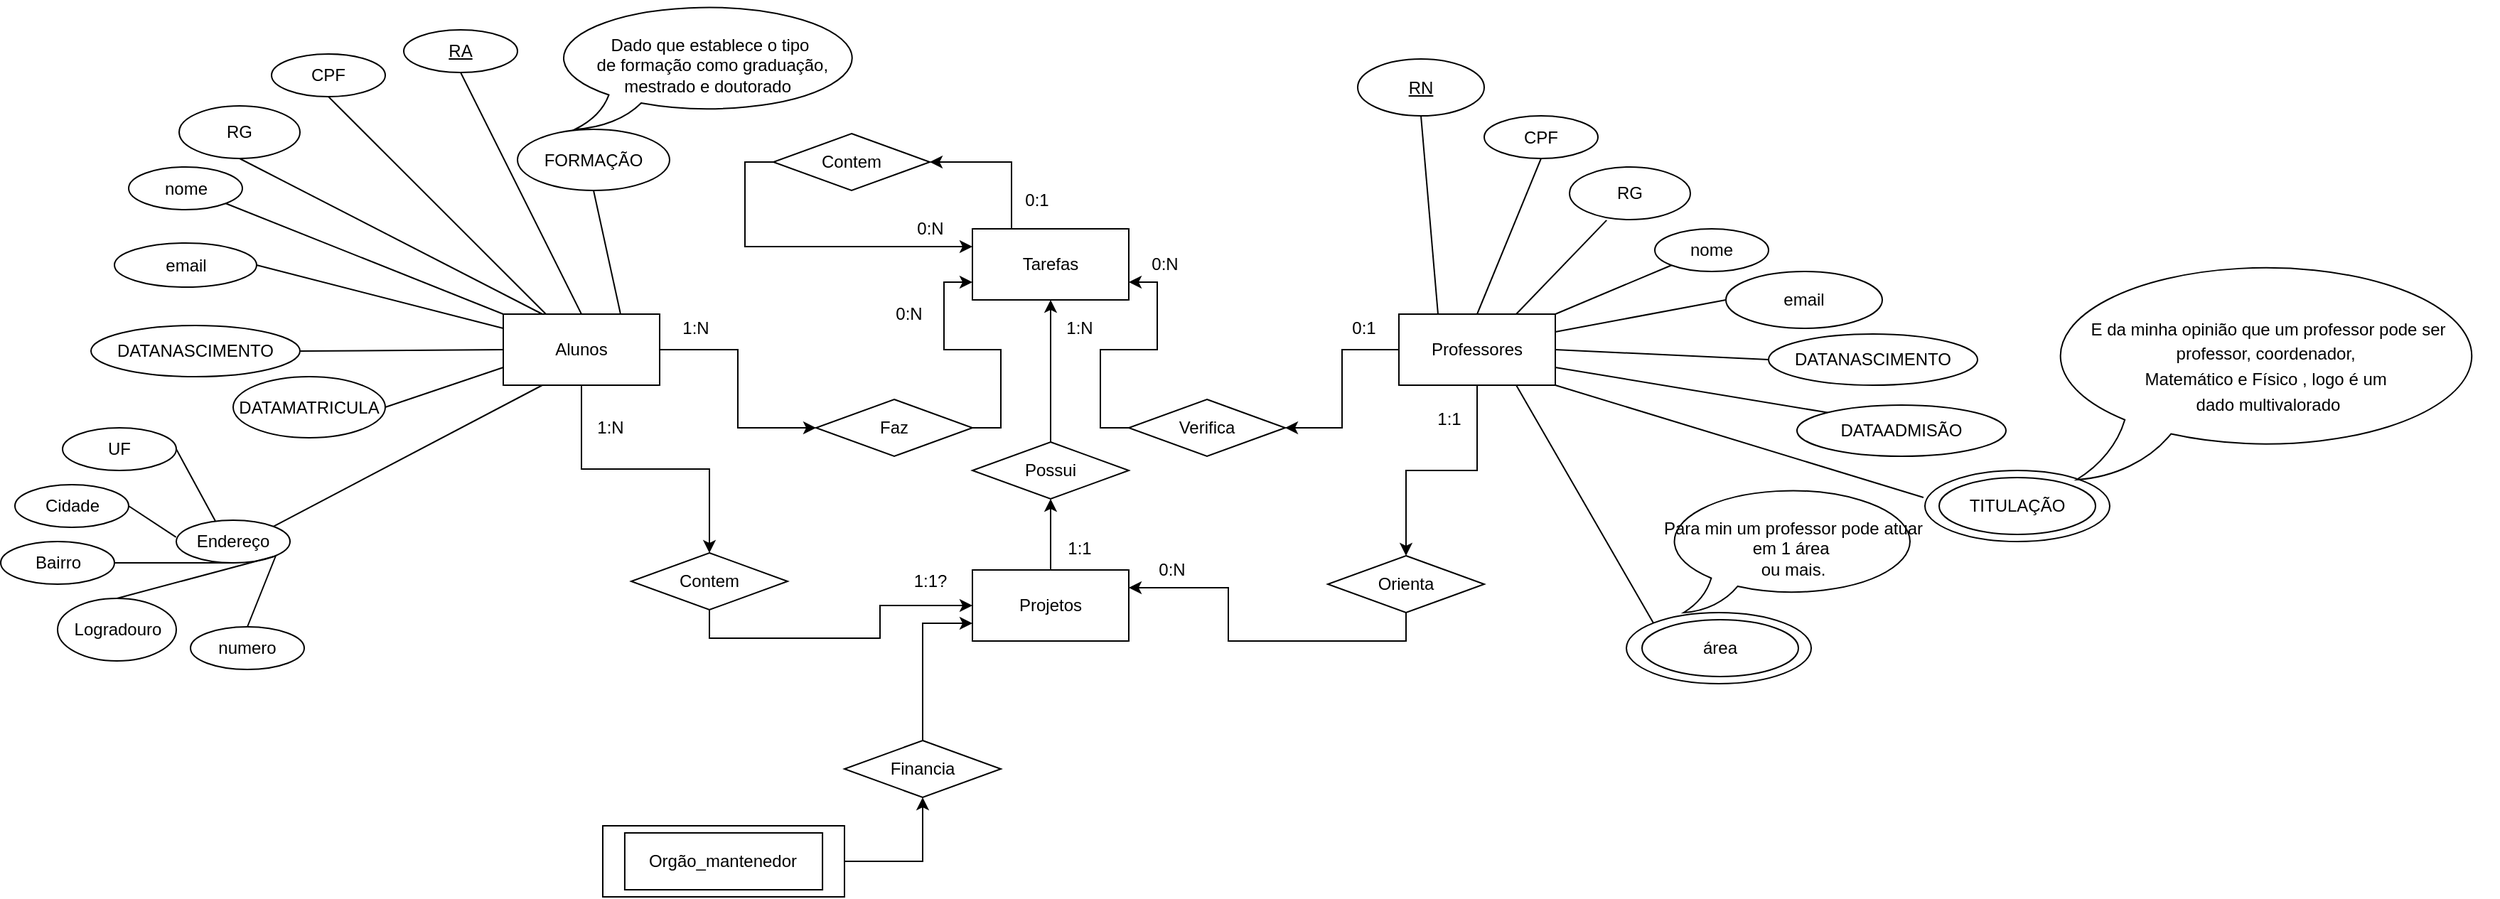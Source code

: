 <mxfile version="12.9.2" type="github">
  <diagram id="1mysd53Gnd4nTqjyurCx" name="Page-1">
    <mxGraphModel dx="2090" dy="1803" grid="1" gridSize="10" guides="1" tooltips="1" connect="1" arrows="1" fold="1" page="1" pageScale="1" pageWidth="850" pageHeight="1100" math="0" shadow="0">
      <root>
        <mxCell id="0" />
        <mxCell id="1" parent="0" />
        <mxCell id="kd50eOP3ocVIhUrG3reN-30" style="edgeStyle=orthogonalEdgeStyle;rounded=0;orthogonalLoop=1;jettySize=auto;html=1;exitX=0.5;exitY=0;exitDx=0;exitDy=0;entryX=0.5;entryY=1;entryDx=0;entryDy=0;" parent="1" source="kd50eOP3ocVIhUrG3reN-1" target="kd50eOP3ocVIhUrG3reN-29" edge="1">
          <mxGeometry relative="1" as="geometry" />
        </mxCell>
        <mxCell id="kd50eOP3ocVIhUrG3reN-1" value="Projetos" style="rounded=0;whiteSpace=wrap;html=1;" parent="1" vertex="1">
          <mxGeometry x="410" y="300" width="110" height="50" as="geometry" />
        </mxCell>
        <mxCell id="kd50eOP3ocVIhUrG3reN-24" style="edgeStyle=orthogonalEdgeStyle;rounded=0;orthogonalLoop=1;jettySize=auto;html=1;exitX=0.5;exitY=1;exitDx=0;exitDy=0;entryX=0.5;entryY=0;entryDx=0;entryDy=0;" parent="1" source="kd50eOP3ocVIhUrG3reN-3" target="kd50eOP3ocVIhUrG3reN-23" edge="1">
          <mxGeometry relative="1" as="geometry">
            <mxPoint x="235" y="190" as="targetPoint" />
          </mxGeometry>
        </mxCell>
        <mxCell id="kd50eOP3ocVIhUrG3reN-42" style="edgeStyle=orthogonalEdgeStyle;rounded=0;orthogonalLoop=1;jettySize=auto;html=1;exitX=1;exitY=0.5;exitDx=0;exitDy=0;entryX=0;entryY=0.5;entryDx=0;entryDy=0;" parent="1" source="kd50eOP3ocVIhUrG3reN-3" target="kd50eOP3ocVIhUrG3reN-39" edge="1">
          <mxGeometry relative="1" as="geometry" />
        </mxCell>
        <mxCell id="kd50eOP3ocVIhUrG3reN-3" value="Alunos" style="rounded=0;whiteSpace=wrap;html=1;" parent="1" vertex="1">
          <mxGeometry x="80" y="120" width="110" height="50" as="geometry" />
        </mxCell>
        <mxCell id="kd50eOP3ocVIhUrG3reN-21" style="edgeStyle=orthogonalEdgeStyle;rounded=0;orthogonalLoop=1;jettySize=auto;html=1;exitX=0.5;exitY=1;exitDx=0;exitDy=0;entryX=0.5;entryY=0;entryDx=0;entryDy=0;" parent="1" source="kd50eOP3ocVIhUrG3reN-4" target="kd50eOP3ocVIhUrG3reN-20" edge="1">
          <mxGeometry relative="1" as="geometry">
            <mxPoint x="775" y="180" as="sourcePoint" />
          </mxGeometry>
        </mxCell>
        <mxCell id="kd50eOP3ocVIhUrG3reN-41" style="edgeStyle=orthogonalEdgeStyle;rounded=0;orthogonalLoop=1;jettySize=auto;html=1;exitX=0;exitY=0.5;exitDx=0;exitDy=0;entryX=1;entryY=0.5;entryDx=0;entryDy=0;" parent="1" source="kd50eOP3ocVIhUrG3reN-4" target="kd50eOP3ocVIhUrG3reN-40" edge="1">
          <mxGeometry relative="1" as="geometry" />
        </mxCell>
        <mxCell id="kd50eOP3ocVIhUrG3reN-4" value="Professores" style="rounded=0;whiteSpace=wrap;html=1;" parent="1" vertex="1">
          <mxGeometry x="710" y="120" width="110" height="50" as="geometry" />
        </mxCell>
        <mxCell id="kd50eOP3ocVIhUrG3reN-15" value="" style="group" parent="1" vertex="1" connectable="0">
          <mxGeometry x="410" y="60" width="110" height="50" as="geometry" />
        </mxCell>
        <mxCell id="kd50eOP3ocVIhUrG3reN-16" value="Tarefas" style="rounded=0;whiteSpace=wrap;html=1;" parent="kd50eOP3ocVIhUrG3reN-15" vertex="1">
          <mxGeometry width="110" height="50" as="geometry" />
        </mxCell>
        <mxCell id="kd50eOP3ocVIhUrG3reN-22" style="edgeStyle=orthogonalEdgeStyle;rounded=0;orthogonalLoop=1;jettySize=auto;html=1;exitX=0.5;exitY=1;exitDx=0;exitDy=0;entryX=1;entryY=0.25;entryDx=0;entryDy=0;" parent="1" source="kd50eOP3ocVIhUrG3reN-20" target="kd50eOP3ocVIhUrG3reN-1" edge="1">
          <mxGeometry relative="1" as="geometry" />
        </mxCell>
        <mxCell id="DxdNHosKMYR6QQF7nd6B-114" value="0:N" style="text;html=1;align=center;verticalAlign=middle;resizable=0;points=[];labelBackgroundColor=#ffffff;" vertex="1" connectable="0" parent="kd50eOP3ocVIhUrG3reN-22">
          <mxGeometry x="0.603" relative="1" as="geometry">
            <mxPoint x="-20.24" y="-12.52" as="offset" />
          </mxGeometry>
        </mxCell>
        <mxCell id="kd50eOP3ocVIhUrG3reN-20" value="Orienta" style="rhombus;whiteSpace=wrap;html=1;" parent="1" vertex="1">
          <mxGeometry x="660" y="290" width="110" height="40" as="geometry" />
        </mxCell>
        <mxCell id="kd50eOP3ocVIhUrG3reN-25" style="edgeStyle=orthogonalEdgeStyle;rounded=0;orthogonalLoop=1;jettySize=auto;html=1;exitX=0.5;exitY=1;exitDx=0;exitDy=0;entryX=0;entryY=0.5;entryDx=0;entryDy=0;" parent="1" source="kd50eOP3ocVIhUrG3reN-23" target="kd50eOP3ocVIhUrG3reN-1" edge="1">
          <mxGeometry relative="1" as="geometry" />
        </mxCell>
        <mxCell id="kd50eOP3ocVIhUrG3reN-23" value="Contem" style="rhombus;whiteSpace=wrap;html=1;" parent="1" vertex="1">
          <mxGeometry x="170" y="288" width="110" height="40" as="geometry" />
        </mxCell>
        <mxCell id="kd50eOP3ocVIhUrG3reN-31" style="edgeStyle=orthogonalEdgeStyle;rounded=0;orthogonalLoop=1;jettySize=auto;html=1;exitX=0.5;exitY=0;exitDx=0;exitDy=0;entryX=0.5;entryY=1;entryDx=0;entryDy=0;" parent="1" source="kd50eOP3ocVIhUrG3reN-29" target="kd50eOP3ocVIhUrG3reN-16" edge="1">
          <mxGeometry relative="1" as="geometry">
            <mxPoint x="465" y="130" as="targetPoint" />
          </mxGeometry>
        </mxCell>
        <mxCell id="kd50eOP3ocVIhUrG3reN-29" value="Possui" style="rhombus;whiteSpace=wrap;html=1;" parent="1" vertex="1">
          <mxGeometry x="410" y="210" width="110" height="40" as="geometry" />
        </mxCell>
        <mxCell id="kd50eOP3ocVIhUrG3reN-37" style="edgeStyle=orthogonalEdgeStyle;rounded=0;orthogonalLoop=1;jettySize=auto;html=1;exitX=0;exitY=0.5;exitDx=0;exitDy=0;entryX=0;entryY=0.25;entryDx=0;entryDy=0;" parent="1" source="kd50eOP3ocVIhUrG3reN-33" target="kd50eOP3ocVIhUrG3reN-16" edge="1">
          <mxGeometry relative="1" as="geometry" />
        </mxCell>
        <mxCell id="kd50eOP3ocVIhUrG3reN-33" value="Contem" style="rhombus;whiteSpace=wrap;html=1;" parent="1" vertex="1">
          <mxGeometry x="270" y="-7" width="110" height="40" as="geometry" />
        </mxCell>
        <mxCell id="kd50eOP3ocVIhUrG3reN-43" style="edgeStyle=orthogonalEdgeStyle;rounded=0;orthogonalLoop=1;jettySize=auto;html=1;exitX=1;exitY=0.5;exitDx=0;exitDy=0;entryX=0;entryY=0.75;entryDx=0;entryDy=0;" parent="1" source="kd50eOP3ocVIhUrG3reN-39" target="kd50eOP3ocVIhUrG3reN-16" edge="1">
          <mxGeometry relative="1" as="geometry">
            <mxPoint x="410" y="120" as="targetPoint" />
          </mxGeometry>
        </mxCell>
        <mxCell id="kd50eOP3ocVIhUrG3reN-39" value="Faz" style="rhombus;whiteSpace=wrap;html=1;" parent="1" vertex="1">
          <mxGeometry x="300" y="180" width="110" height="40" as="geometry" />
        </mxCell>
        <mxCell id="kd50eOP3ocVIhUrG3reN-44" style="edgeStyle=orthogonalEdgeStyle;rounded=0;orthogonalLoop=1;jettySize=auto;html=1;exitX=0;exitY=0.5;exitDx=0;exitDy=0;entryX=1;entryY=0.75;entryDx=0;entryDy=0;" parent="1" source="kd50eOP3ocVIhUrG3reN-40" target="kd50eOP3ocVIhUrG3reN-16" edge="1">
          <mxGeometry relative="1" as="geometry" />
        </mxCell>
        <mxCell id="kd50eOP3ocVIhUrG3reN-40" value="Verifica" style="rhombus;whiteSpace=wrap;html=1;" parent="1" vertex="1">
          <mxGeometry x="520" y="180" width="110" height="40" as="geometry" />
        </mxCell>
        <mxCell id="wgPbf9IUGAWArEAMorVR-2" value="1:1" style="text;html=1;align=center;verticalAlign=middle;resizable=0;points=[];autosize=1;" parent="1" vertex="1">
          <mxGeometry x="730" y="184" width="30" height="20" as="geometry" />
        </mxCell>
        <mxCell id="wgPbf9IUGAWArEAMorVR-6" value="1:N" style="text;html=1;align=center;verticalAlign=middle;resizable=0;points=[];autosize=1;" parent="1" vertex="1">
          <mxGeometry x="470" y="120" width="30" height="20" as="geometry" />
        </mxCell>
        <mxCell id="wgPbf9IUGAWArEAMorVR-8" value="1:1" style="text;html=1;align=center;verticalAlign=middle;resizable=0;points=[];autosize=1;" parent="1" vertex="1">
          <mxGeometry x="470" y="275" width="30" height="20" as="geometry" />
        </mxCell>
        <mxCell id="wgPbf9IUGAWArEAMorVR-9" value="0:N" style="text;html=1;align=center;verticalAlign=middle;resizable=0;points=[];autosize=1;" parent="1" vertex="1">
          <mxGeometry x="530" y="75" width="30" height="20" as="geometry" />
        </mxCell>
        <mxCell id="wgPbf9IUGAWArEAMorVR-10" value="0:1" style="text;html=1;align=center;verticalAlign=middle;resizable=0;points=[];autosize=1;" parent="1" vertex="1">
          <mxGeometry x="670" y="120" width="30" height="20" as="geometry" />
        </mxCell>
        <mxCell id="wgPbf9IUGAWArEAMorVR-15" value="1:N" style="text;html=1;align=center;verticalAlign=middle;resizable=0;points=[];autosize=1;" parent="1" vertex="1">
          <mxGeometry x="140" y="190" width="30" height="20" as="geometry" />
        </mxCell>
        <mxCell id="wgPbf9IUGAWArEAMorVR-16" value="1:1?" style="text;html=1;align=center;verticalAlign=middle;resizable=0;points=[];autosize=1;" parent="1" vertex="1">
          <mxGeometry x="360" y="298" width="40" height="20" as="geometry" />
        </mxCell>
        <mxCell id="wgPbf9IUGAWArEAMorVR-18" value="0:N" style="text;html=1;align=center;verticalAlign=middle;resizable=0;points=[];autosize=1;" parent="1" vertex="1">
          <mxGeometry x="350" y="110" width="30" height="20" as="geometry" />
        </mxCell>
        <mxCell id="wgPbf9IUGAWArEAMorVR-19" value="1:N" style="text;html=1;align=center;verticalAlign=middle;resizable=0;points=[];autosize=1;" parent="1" vertex="1">
          <mxGeometry x="200" y="120" width="30" height="20" as="geometry" />
        </mxCell>
        <mxCell id="wgPbf9IUGAWArEAMorVR-21" value="0:N" style="text;html=1;align=center;verticalAlign=middle;resizable=0;points=[];autosize=1;" parent="1" vertex="1">
          <mxGeometry x="365" y="50" width="30" height="20" as="geometry" />
        </mxCell>
        <mxCell id="wgPbf9IUGAWArEAMorVR-25" value="0:1" style="text;html=1;align=center;verticalAlign=middle;resizable=0;points=[];autosize=1;" parent="1" vertex="1">
          <mxGeometry x="440" y="30" width="30" height="20" as="geometry" />
        </mxCell>
        <mxCell id="wgPbf9IUGAWArEAMorVR-26" style="edgeStyle=orthogonalEdgeStyle;rounded=0;orthogonalLoop=1;jettySize=auto;html=1;exitX=0.25;exitY=0;exitDx=0;exitDy=0;entryX=1;entryY=0.5;entryDx=0;entryDy=0;" parent="1" source="kd50eOP3ocVIhUrG3reN-16" target="kd50eOP3ocVIhUrG3reN-33" edge="1">
          <mxGeometry relative="1" as="geometry" />
        </mxCell>
        <mxCell id="DxdNHosKMYR6QQF7nd6B-1" value="&lt;u&gt;RA&lt;/u&gt;" style="ellipse;whiteSpace=wrap;html=1;" vertex="1" parent="1">
          <mxGeometry x="10" y="-80" width="80" height="30" as="geometry" />
        </mxCell>
        <mxCell id="DxdNHosKMYR6QQF7nd6B-2" value="" style="group" vertex="1" connectable="0" parent="1">
          <mxGeometry x="150" y="480" width="170" height="50" as="geometry" />
        </mxCell>
        <mxCell id="DxdNHosKMYR6QQF7nd6B-3" value="" style="rounded=0;whiteSpace=wrap;html=1;" vertex="1" parent="DxdNHosKMYR6QQF7nd6B-2">
          <mxGeometry width="170" height="50" as="geometry" />
        </mxCell>
        <mxCell id="DxdNHosKMYR6QQF7nd6B-4" value="&lt;div style=&quot;text-align: justify&quot;&gt;Orgão_mantenedor&lt;/div&gt;" style="rounded=0;whiteSpace=wrap;html=1;" vertex="1" parent="DxdNHosKMYR6QQF7nd6B-2">
          <mxGeometry x="15.455" y="5" width="139.091" height="40" as="geometry" />
        </mxCell>
        <mxCell id="DxdNHosKMYR6QQF7nd6B-7" style="edgeStyle=orthogonalEdgeStyle;rounded=0;orthogonalLoop=1;jettySize=auto;html=1;exitX=0.5;exitY=0;exitDx=0;exitDy=0;entryX=0;entryY=0.75;entryDx=0;entryDy=0;" edge="1" parent="1" source="DxdNHosKMYR6QQF7nd6B-5" target="kd50eOP3ocVIhUrG3reN-1">
          <mxGeometry relative="1" as="geometry">
            <mxPoint x="465" y="370" as="targetPoint" />
          </mxGeometry>
        </mxCell>
        <mxCell id="DxdNHosKMYR6QQF7nd6B-5" value="Financia" style="rhombus;whiteSpace=wrap;html=1;" vertex="1" parent="1">
          <mxGeometry x="320" y="420" width="110" height="40" as="geometry" />
        </mxCell>
        <mxCell id="DxdNHosKMYR6QQF7nd6B-6" style="edgeStyle=orthogonalEdgeStyle;rounded=0;orthogonalLoop=1;jettySize=auto;html=1;exitX=1;exitY=0.5;exitDx=0;exitDy=0;entryX=0.5;entryY=1;entryDx=0;entryDy=0;" edge="1" parent="1" source="DxdNHosKMYR6QQF7nd6B-3" target="DxdNHosKMYR6QQF7nd6B-5">
          <mxGeometry relative="1" as="geometry" />
        </mxCell>
        <mxCell id="DxdNHosKMYR6QQF7nd6B-9" value="nome" style="ellipse;whiteSpace=wrap;html=1;" vertex="1" parent="1">
          <mxGeometry x="-183.5" y="16.5" width="80" height="30" as="geometry" />
        </mxCell>
        <mxCell id="DxdNHosKMYR6QQF7nd6B-10" value="DATANASCIMENTO" style="ellipse;whiteSpace=wrap;html=1;" vertex="1" parent="1">
          <mxGeometry x="-210" y="128" width="147" height="36" as="geometry" />
        </mxCell>
        <mxCell id="DxdNHosKMYR6QQF7nd6B-18" value="" style="endArrow=none;html=1;exitX=0.5;exitY=1;exitDx=0;exitDy=0;" edge="1" parent="1" source="DxdNHosKMYR6QQF7nd6B-1">
          <mxGeometry width="50" height="50" relative="1" as="geometry">
            <mxPoint x="250" y="230" as="sourcePoint" />
            <mxPoint x="135" y="120" as="targetPoint" />
            <Array as="points" />
          </mxGeometry>
        </mxCell>
        <mxCell id="DxdNHosKMYR6QQF7nd6B-19" value="" style="endArrow=none;html=1;exitX=1;exitY=1;exitDx=0;exitDy=0;entryX=0;entryY=0;entryDx=0;entryDy=0;" edge="1" parent="1" source="DxdNHosKMYR6QQF7nd6B-9" target="kd50eOP3ocVIhUrG3reN-3">
          <mxGeometry width="50" height="50" relative="1" as="geometry">
            <mxPoint x="40" y="87.5" as="sourcePoint" />
            <mxPoint x="68" y="152.5" as="targetPoint" />
            <Array as="points" />
          </mxGeometry>
        </mxCell>
        <mxCell id="DxdNHosKMYR6QQF7nd6B-20" value="" style="endArrow=none;html=1;exitX=0;exitY=0.5;exitDx=0;exitDy=0;entryX=1;entryY=0.5;entryDx=0;entryDy=0;" edge="1" parent="1" source="kd50eOP3ocVIhUrG3reN-3" target="DxdNHosKMYR6QQF7nd6B-10">
          <mxGeometry width="50" height="50" relative="1" as="geometry">
            <mxPoint x="68.284" y="100.607" as="sourcePoint" />
            <mxPoint x="90" y="130" as="targetPoint" />
            <Array as="points" />
          </mxGeometry>
        </mxCell>
        <mxCell id="DxdNHosKMYR6QQF7nd6B-21" value="DATAMATRICULA" style="ellipse;whiteSpace=wrap;html=1;" vertex="1" parent="1">
          <mxGeometry x="-110" y="164" width="107" height="43" as="geometry" />
        </mxCell>
        <mxCell id="DxdNHosKMYR6QQF7nd6B-22" value="" style="endArrow=none;html=1;exitX=0;exitY=0.75;exitDx=0;exitDy=0;entryX=1;entryY=0.5;entryDx=0;entryDy=0;" edge="1" parent="1" target="DxdNHosKMYR6QQF7nd6B-21" source="kd50eOP3ocVIhUrG3reN-3">
          <mxGeometry width="50" height="50" relative="1" as="geometry">
            <mxPoint x="80" y="168.5" as="sourcePoint" />
            <mxPoint x="90" y="166" as="targetPoint" />
            <Array as="points" />
          </mxGeometry>
        </mxCell>
        <mxCell id="DxdNHosKMYR6QQF7nd6B-26" value="email" style="ellipse;whiteSpace=wrap;html=1;" vertex="1" parent="1">
          <mxGeometry x="-193.5" y="70" width="100" height="31" as="geometry" />
        </mxCell>
        <mxCell id="DxdNHosKMYR6QQF7nd6B-29" value="" style="endArrow=none;html=1;exitX=1;exitY=0.5;exitDx=0;exitDy=0;" edge="1" parent="1" source="DxdNHosKMYR6QQF7nd6B-26">
          <mxGeometry width="50" height="50" relative="1" as="geometry">
            <mxPoint x="68.284" y="100.607" as="sourcePoint" />
            <mxPoint x="80" y="130" as="targetPoint" />
            <Array as="points" />
          </mxGeometry>
        </mxCell>
        <mxCell id="DxdNHosKMYR6QQF7nd6B-35" value="RG" style="ellipse;whiteSpace=wrap;html=1;" vertex="1" parent="1">
          <mxGeometry x="-148" y="-26.5" width="85" height="37" as="geometry" />
        </mxCell>
        <mxCell id="DxdNHosKMYR6QQF7nd6B-37" value="" style="endArrow=none;html=1;entryX=0.5;entryY=1;entryDx=0;entryDy=0;exitX=0.25;exitY=0;exitDx=0;exitDy=0;" edge="1" parent="1" source="kd50eOP3ocVIhUrG3reN-3" target="DxdNHosKMYR6QQF7nd6B-35">
          <mxGeometry width="50" height="50" relative="1" as="geometry">
            <mxPoint x="290" y="230" as="sourcePoint" />
            <mxPoint x="340" y="180" as="targetPoint" />
          </mxGeometry>
        </mxCell>
        <mxCell id="DxdNHosKMYR6QQF7nd6B-42" value="CPF" style="ellipse;whiteSpace=wrap;html=1;" vertex="1" parent="1">
          <mxGeometry x="-83" y="-63" width="80" height="30" as="geometry" />
        </mxCell>
        <mxCell id="DxdNHosKMYR6QQF7nd6B-43" value="" style="endArrow=none;html=1;entryX=0.5;entryY=1;entryDx=0;entryDy=0;" edge="1" parent="1" source="kd50eOP3ocVIhUrG3reN-3" target="DxdNHosKMYR6QQF7nd6B-42">
          <mxGeometry width="50" height="50" relative="1" as="geometry">
            <mxPoint x="290" y="230" as="sourcePoint" />
            <mxPoint x="340" y="180" as="targetPoint" />
          </mxGeometry>
        </mxCell>
        <mxCell id="DxdNHosKMYR6QQF7nd6B-52" value="Endereço" style="ellipse;whiteSpace=wrap;html=1;" vertex="1" parent="1">
          <mxGeometry x="-150" y="265" width="80" height="30" as="geometry" />
        </mxCell>
        <mxCell id="DxdNHosKMYR6QQF7nd6B-53" value="" style="endArrow=none;html=1;entryX=0.25;entryY=1;entryDx=0;entryDy=0;exitX=1;exitY=0;exitDx=0;exitDy=0;" edge="1" parent="1" source="DxdNHosKMYR6QQF7nd6B-52" target="kd50eOP3ocVIhUrG3reN-3">
          <mxGeometry width="50" height="50" relative="1" as="geometry">
            <mxPoint x="-39" y="149" as="sourcePoint" />
            <mxPoint x="350" y="200" as="targetPoint" />
          </mxGeometry>
        </mxCell>
        <mxCell id="DxdNHosKMYR6QQF7nd6B-54" value="UF" style="ellipse;whiteSpace=wrap;html=1;" vertex="1" parent="1">
          <mxGeometry x="-230" y="200" width="80" height="30" as="geometry" />
        </mxCell>
        <mxCell id="DxdNHosKMYR6QQF7nd6B-55" value="Cidade" style="ellipse;whiteSpace=wrap;html=1;" vertex="1" parent="1">
          <mxGeometry x="-263.5" y="240" width="80" height="30" as="geometry" />
        </mxCell>
        <mxCell id="DxdNHosKMYR6QQF7nd6B-56" value="Logradouro" style="ellipse;whiteSpace=wrap;html=1;" vertex="1" parent="1">
          <mxGeometry x="-233.5" y="320" width="83.5" height="44" as="geometry" />
        </mxCell>
        <mxCell id="DxdNHosKMYR6QQF7nd6B-57" value="Bairro" style="ellipse;whiteSpace=wrap;html=1;" vertex="1" parent="1">
          <mxGeometry x="-273.5" y="280" width="80" height="30" as="geometry" />
        </mxCell>
        <mxCell id="DxdNHosKMYR6QQF7nd6B-60" value="" style="endArrow=none;html=1;exitX=0.5;exitY=0;exitDx=0;exitDy=0;entryX=1;entryY=1;entryDx=0;entryDy=0;" edge="1" parent="1" source="DxdNHosKMYR6QQF7nd6B-56" target="DxdNHosKMYR6QQF7nd6B-52">
          <mxGeometry width="50" height="50" relative="1" as="geometry">
            <mxPoint x="300" y="250" as="sourcePoint" />
            <mxPoint y="260" as="targetPoint" />
          </mxGeometry>
        </mxCell>
        <mxCell id="DxdNHosKMYR6QQF7nd6B-61" value="" style="endArrow=none;html=1;entryX=0.343;entryY=0.017;entryDx=0;entryDy=0;exitX=1;exitY=0.5;exitDx=0;exitDy=0;entryPerimeter=0;" edge="1" parent="1" source="DxdNHosKMYR6QQF7nd6B-54" target="DxdNHosKMYR6QQF7nd6B-52">
          <mxGeometry width="50" height="50" relative="1" as="geometry">
            <mxPoint x="300" y="250" as="sourcePoint" />
            <mxPoint x="350" y="200" as="targetPoint" />
          </mxGeometry>
        </mxCell>
        <mxCell id="DxdNHosKMYR6QQF7nd6B-62" value="" style="endArrow=none;html=1;entryX=0.5;entryY=1;entryDx=0;entryDy=0;exitX=1;exitY=0.5;exitDx=0;exitDy=0;" edge="1" parent="1" source="DxdNHosKMYR6QQF7nd6B-57" target="DxdNHosKMYR6QQF7nd6B-52">
          <mxGeometry width="50" height="50" relative="1" as="geometry">
            <mxPoint x="300" y="250" as="sourcePoint" />
            <mxPoint x="350" y="200" as="targetPoint" />
          </mxGeometry>
        </mxCell>
        <mxCell id="DxdNHosKMYR6QQF7nd6B-63" value="" style="endArrow=none;html=1;entryX=-0.002;entryY=0.398;entryDx=0;entryDy=0;exitX=1;exitY=0.5;exitDx=0;exitDy=0;entryPerimeter=0;" edge="1" parent="1" source="DxdNHosKMYR6QQF7nd6B-55" target="DxdNHosKMYR6QQF7nd6B-52">
          <mxGeometry width="50" height="50" relative="1" as="geometry">
            <mxPoint x="-180" y="255" as="sourcePoint" />
            <mxPoint x="350" y="200" as="targetPoint" />
          </mxGeometry>
        </mxCell>
        <mxCell id="DxdNHosKMYR6QQF7nd6B-70" value="numero" style="ellipse;whiteSpace=wrap;html=1;" vertex="1" parent="1">
          <mxGeometry x="-140" y="340" width="80" height="30" as="geometry" />
        </mxCell>
        <mxCell id="DxdNHosKMYR6QQF7nd6B-71" value="" style="endArrow=none;html=1;exitX=0.5;exitY=0;exitDx=0;exitDy=0;" edge="1" parent="1" source="DxdNHosKMYR6QQF7nd6B-70">
          <mxGeometry width="50" height="50" relative="1" as="geometry">
            <mxPoint x="300" y="250" as="sourcePoint" />
            <mxPoint x="-80" y="290" as="targetPoint" />
          </mxGeometry>
        </mxCell>
        <mxCell id="DxdNHosKMYR6QQF7nd6B-72" value="&lt;u&gt;RN&lt;/u&gt;" style="ellipse;whiteSpace=wrap;html=1;" vertex="1" parent="1">
          <mxGeometry x="681" y="-59.5" width="89" height="40" as="geometry" />
        </mxCell>
        <mxCell id="DxdNHosKMYR6QQF7nd6B-74" value="nome" style="ellipse;whiteSpace=wrap;html=1;" vertex="1" parent="1">
          <mxGeometry x="890" y="60" width="80" height="30" as="geometry" />
        </mxCell>
        <mxCell id="DxdNHosKMYR6QQF7nd6B-75" value="DATANASCIMENTO" style="ellipse;whiteSpace=wrap;html=1;" vertex="1" parent="1">
          <mxGeometry x="970" y="134" width="147" height="36" as="geometry" />
        </mxCell>
        <mxCell id="DxdNHosKMYR6QQF7nd6B-76" value="&lt;div&gt;&lt;span&gt;email&lt;/span&gt;&lt;/div&gt;" style="ellipse;whiteSpace=wrap;html=1;align=center;" vertex="1" parent="1">
          <mxGeometry x="940" y="90" width="110" height="40" as="geometry" />
        </mxCell>
        <mxCell id="DxdNHosKMYR6QQF7nd6B-77" value="RG" style="ellipse;whiteSpace=wrap;html=1;" vertex="1" parent="1">
          <mxGeometry x="830" y="16.5" width="85" height="37" as="geometry" />
        </mxCell>
        <mxCell id="DxdNHosKMYR6QQF7nd6B-78" value="CPF" style="ellipse;whiteSpace=wrap;html=1;" vertex="1" parent="1">
          <mxGeometry x="770" y="-19.5" width="80" height="30" as="geometry" />
        </mxCell>
        <mxCell id="DxdNHosKMYR6QQF7nd6B-87" value="FORMAÇÃO" style="ellipse;whiteSpace=wrap;html=1;" vertex="1" parent="1">
          <mxGeometry x="90" y="-10" width="107" height="43" as="geometry" />
        </mxCell>
        <mxCell id="DxdNHosKMYR6QQF7nd6B-92" value="&lt;div&gt;&lt;span style=&quot;background-color: rgb(255 , 255 , 255)&quot;&gt;Dado que establece o tipo&lt;/span&gt;&lt;/div&gt;&lt;div&gt;&lt;span style=&quot;background-color: rgb(255 , 255 , 255)&quot;&gt;&amp;nbsp;&lt;/span&gt;&lt;span style=&quot;background-color: rgb(255 , 255 , 255)&quot;&gt;de formação como graduação,&lt;/span&gt;&lt;/div&gt;&lt;span style=&quot;white-space: normal ; background-color: rgb(255 , 255 , 255)&quot;&gt;&lt;div&gt;mestrado e doutorado&amp;nbsp;&lt;/div&gt;&lt;/span&gt;" style="whiteSpace=wrap;html=1;shape=mxgraph.basic.oval_callout;rotation=0;align=center;" vertex="1" parent="1">
          <mxGeometry x="111.75" y="-100" width="226.5" height="90" as="geometry" />
        </mxCell>
        <mxCell id="DxdNHosKMYR6QQF7nd6B-96" value="" style="endArrow=none;html=1;strokeColor=#000000;entryX=0.5;entryY=1;entryDx=0;entryDy=0;exitX=0.75;exitY=0;exitDx=0;exitDy=0;" edge="1" parent="1" source="kd50eOP3ocVIhUrG3reN-3" target="DxdNHosKMYR6QQF7nd6B-87">
          <mxGeometry width="50" height="50" relative="1" as="geometry">
            <mxPoint x="160" y="170" as="sourcePoint" />
            <mxPoint x="210" y="120" as="targetPoint" />
          </mxGeometry>
        </mxCell>
        <mxCell id="DxdNHosKMYR6QQF7nd6B-99" value="" style="endArrow=none;html=1;strokeColor=#000000;entryX=0.5;entryY=1;entryDx=0;entryDy=0;exitX=0.5;exitY=0;exitDx=0;exitDy=0;" edge="1" parent="1" source="kd50eOP3ocVIhUrG3reN-4" target="DxdNHosKMYR6QQF7nd6B-78">
          <mxGeometry width="50" height="50" relative="1" as="geometry">
            <mxPoint x="500" y="180" as="sourcePoint" />
            <mxPoint x="550" y="130" as="targetPoint" />
          </mxGeometry>
        </mxCell>
        <mxCell id="DxdNHosKMYR6QQF7nd6B-100" value="" style="endArrow=none;html=1;strokeColor=#000000;entryX=0.5;entryY=1;entryDx=0;entryDy=0;exitX=0.25;exitY=0;exitDx=0;exitDy=0;" edge="1" parent="1" source="kd50eOP3ocVIhUrG3reN-4" target="DxdNHosKMYR6QQF7nd6B-72">
          <mxGeometry width="50" height="50" relative="1" as="geometry">
            <mxPoint x="500" y="180" as="sourcePoint" />
            <mxPoint x="550" y="130" as="targetPoint" />
          </mxGeometry>
        </mxCell>
        <mxCell id="DxdNHosKMYR6QQF7nd6B-102" value="DATAADMISÃO" style="ellipse;whiteSpace=wrap;html=1;" vertex="1" parent="1">
          <mxGeometry x="990" y="184" width="147" height="36" as="geometry" />
        </mxCell>
        <mxCell id="DxdNHosKMYR6QQF7nd6B-105" value="" style="endArrow=none;html=1;strokeColor=#000000;entryX=0.307;entryY=1.012;entryDx=0;entryDy=0;entryPerimeter=0;exitX=0.75;exitY=0;exitDx=0;exitDy=0;" edge="1" parent="1" source="kd50eOP3ocVIhUrG3reN-4" target="DxdNHosKMYR6QQF7nd6B-77">
          <mxGeometry width="50" height="50" relative="1" as="geometry">
            <mxPoint x="790" y="180" as="sourcePoint" />
            <mxPoint x="840" y="130" as="targetPoint" />
          </mxGeometry>
        </mxCell>
        <mxCell id="DxdNHosKMYR6QQF7nd6B-107" value="" style="endArrow=none;html=1;strokeColor=#000000;entryX=0;entryY=1;entryDx=0;entryDy=0;exitX=1;exitY=0;exitDx=0;exitDy=0;" edge="1" parent="1" source="kd50eOP3ocVIhUrG3reN-4" target="DxdNHosKMYR6QQF7nd6B-74">
          <mxGeometry width="50" height="50" relative="1" as="geometry">
            <mxPoint x="790" y="180" as="sourcePoint" />
            <mxPoint x="840" y="130" as="targetPoint" />
          </mxGeometry>
        </mxCell>
        <mxCell id="DxdNHosKMYR6QQF7nd6B-108" value="" style="endArrow=none;html=1;strokeColor=#000000;entryX=0;entryY=0.5;entryDx=0;entryDy=0;exitX=1;exitY=0.25;exitDx=0;exitDy=0;" edge="1" parent="1" source="kd50eOP3ocVIhUrG3reN-4" target="DxdNHosKMYR6QQF7nd6B-76">
          <mxGeometry width="50" height="50" relative="1" as="geometry">
            <mxPoint x="790" y="180" as="sourcePoint" />
            <mxPoint x="840" y="130" as="targetPoint" />
          </mxGeometry>
        </mxCell>
        <mxCell id="DxdNHosKMYR6QQF7nd6B-111" value="" style="endArrow=none;html=1;strokeColor=#000000;entryX=0;entryY=0.5;entryDx=0;entryDy=0;exitX=1;exitY=0.5;exitDx=0;exitDy=0;" edge="1" parent="1" source="kd50eOP3ocVIhUrG3reN-4" target="DxdNHosKMYR6QQF7nd6B-75">
          <mxGeometry width="50" height="50" relative="1" as="geometry">
            <mxPoint x="860" y="170" as="sourcePoint" />
            <mxPoint x="840" y="130" as="targetPoint" />
          </mxGeometry>
        </mxCell>
        <mxCell id="DxdNHosKMYR6QQF7nd6B-112" value="" style="endArrow=none;html=1;strokeColor=#000000;entryX=0;entryY=0;entryDx=0;entryDy=0;exitX=1;exitY=0.75;exitDx=0;exitDy=0;" edge="1" parent="1" source="kd50eOP3ocVIhUrG3reN-4" target="DxdNHosKMYR6QQF7nd6B-102">
          <mxGeometry width="50" height="50" relative="1" as="geometry">
            <mxPoint x="790" y="180" as="sourcePoint" />
            <mxPoint x="840" y="130" as="targetPoint" />
          </mxGeometry>
        </mxCell>
        <mxCell id="DxdNHosKMYR6QQF7nd6B-113" style="edgeStyle=none;shape=link;rounded=0;orthogonalLoop=1;jettySize=auto;html=1;exitX=0.5;exitY=1;exitDx=0;exitDy=0;strokeColor=#000000;" edge="1" parent="1" source="DxdNHosKMYR6QQF7nd6B-102" target="DxdNHosKMYR6QQF7nd6B-102">
          <mxGeometry relative="1" as="geometry" />
        </mxCell>
        <mxCell id="DxdNHosKMYR6QQF7nd6B-126" value="" style="ellipse;whiteSpace=wrap;html=1;" vertex="1" parent="1">
          <mxGeometry x="1080" y="230" width="130" height="50" as="geometry" />
        </mxCell>
        <mxCell id="DxdNHosKMYR6QQF7nd6B-130" value="" style="endArrow=none;html=1;strokeColor=#000000;entryX=-0.008;entryY=0.38;entryDx=0;entryDy=0;entryPerimeter=0;exitX=1;exitY=1;exitDx=0;exitDy=0;" edge="1" parent="1" source="kd50eOP3ocVIhUrG3reN-4" target="DxdNHosKMYR6QQF7nd6B-126">
          <mxGeometry width="50" height="50" relative="1" as="geometry">
            <mxPoint x="780" y="280" as="sourcePoint" />
            <mxPoint x="830" y="230" as="targetPoint" />
          </mxGeometry>
        </mxCell>
        <mxCell id="DxdNHosKMYR6QQF7nd6B-131" value="TITULAÇÃO" style="ellipse;whiteSpace=wrap;html=1;" vertex="1" parent="1">
          <mxGeometry x="1090" y="235" width="110" height="40" as="geometry" />
        </mxCell>
        <mxCell id="DxdNHosKMYR6QQF7nd6B-132" value="&lt;p class=&quot;MsoNormal&quot;&gt;&lt;/p&gt;&lt;div&gt;&lt;span style=&quot;background-color: white ; font-family: &amp;#34;helvetica&amp;#34; , sans-serif ; font-size: 9pt&quot;&gt;E da minha opinião que&lt;/span&gt;&lt;span style=&quot;font-size: 9pt ; background-color: white ; font-family: &amp;#34;helvetica&amp;#34; , sans-serif&quot;&gt;&amp;nbsp;um professor pode ser&lt;/span&gt;&lt;/div&gt;&lt;span style=&quot;font-size: 9pt ; line-height: 150% ; font-family: &amp;#34;helvetica&amp;#34; , sans-serif&quot;&gt;&lt;span style=&quot;background: white&quot;&gt;&lt;div&gt;&lt;span style=&quot;font-size: 9pt ; line-height: 150%&quot;&gt;&lt;span&gt;professor, coordenador,&lt;/span&gt;&lt;/span&gt;&lt;span style=&quot;font-size: 9pt ; line-height: 150%&quot;&gt;&amp;nbsp;&lt;/span&gt;&lt;/div&gt;&lt;div&gt;&lt;span style=&quot;font-size: 9pt&quot;&gt;Matemático e Físico , logo é um&amp;nbsp;&lt;/span&gt;&lt;/div&gt;&lt;div&gt;&lt;span style=&quot;font-size: 9pt&quot;&gt;dado multivalorado&lt;/span&gt;&lt;/div&gt;&lt;/span&gt;&lt;/span&gt;&lt;p&gt;&lt;/p&gt;&lt;p class=&quot;MsoNormal&quot; align=&quot;left&quot; style=&quot;text-align: left&quot;&gt;&lt;/p&gt;" style="whiteSpace=wrap;html=1;shape=mxgraph.basic.oval_callout;rotation=0;align=center;" vertex="1" parent="1">
          <mxGeometry x="1160" y="80" width="323" height="156.5" as="geometry" />
        </mxCell>
        <mxCell id="DxdNHosKMYR6QQF7nd6B-134" value="" style="ellipse;whiteSpace=wrap;html=1;" vertex="1" parent="1">
          <mxGeometry x="870" y="330" width="130" height="50" as="geometry" />
        </mxCell>
        <mxCell id="DxdNHosKMYR6QQF7nd6B-135" value="área" style="ellipse;whiteSpace=wrap;html=1;" vertex="1" parent="1">
          <mxGeometry x="881" y="335" width="110" height="40" as="geometry" />
        </mxCell>
        <mxCell id="DxdNHosKMYR6QQF7nd6B-137" value="" style="endArrow=none;html=1;strokeColor=#000000;entryX=0.75;entryY=1;entryDx=0;entryDy=0;exitX=0;exitY=0;exitDx=0;exitDy=0;" edge="1" parent="1" source="DxdNHosKMYR6QQF7nd6B-134" target="kd50eOP3ocVIhUrG3reN-4">
          <mxGeometry width="50" height="50" relative="1" as="geometry">
            <mxPoint x="1030" y="290" as="sourcePoint" />
            <mxPoint x="1080" y="240" as="targetPoint" />
          </mxGeometry>
        </mxCell>
        <mxCell id="DxdNHosKMYR6QQF7nd6B-140" value="Para min um professor pode atuar em 1 área&amp;nbsp;&lt;br&gt;ou mais." style="whiteSpace=wrap;html=1;shape=mxgraph.basic.oval_callout" vertex="1" parent="1">
          <mxGeometry x="895" y="240" width="185" height="90" as="geometry" />
        </mxCell>
      </root>
    </mxGraphModel>
  </diagram>
</mxfile>
